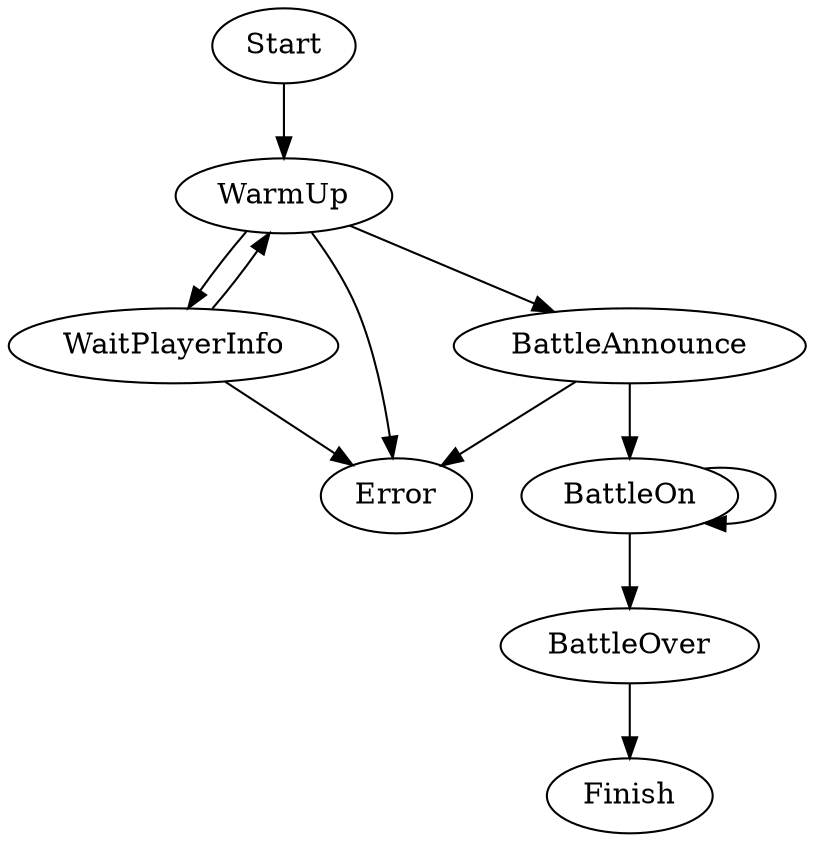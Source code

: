 digraph graphname {
     Start -> WarmUp -> WaitPlayerInfo;
     WarmUp -> Error;
     WarmUp -> BattleAnnounce;
     WaitPlayerInfo -> WarmUp;
     WaitPlayerInfo -> Error;
     BattleAnnounce -> Error;
     BattleAnnounce -> BattleOn;
     BattleOn -> BattleOn;
     BattleOn -> BattleOver;
     BattleOver -> Finish;
 }